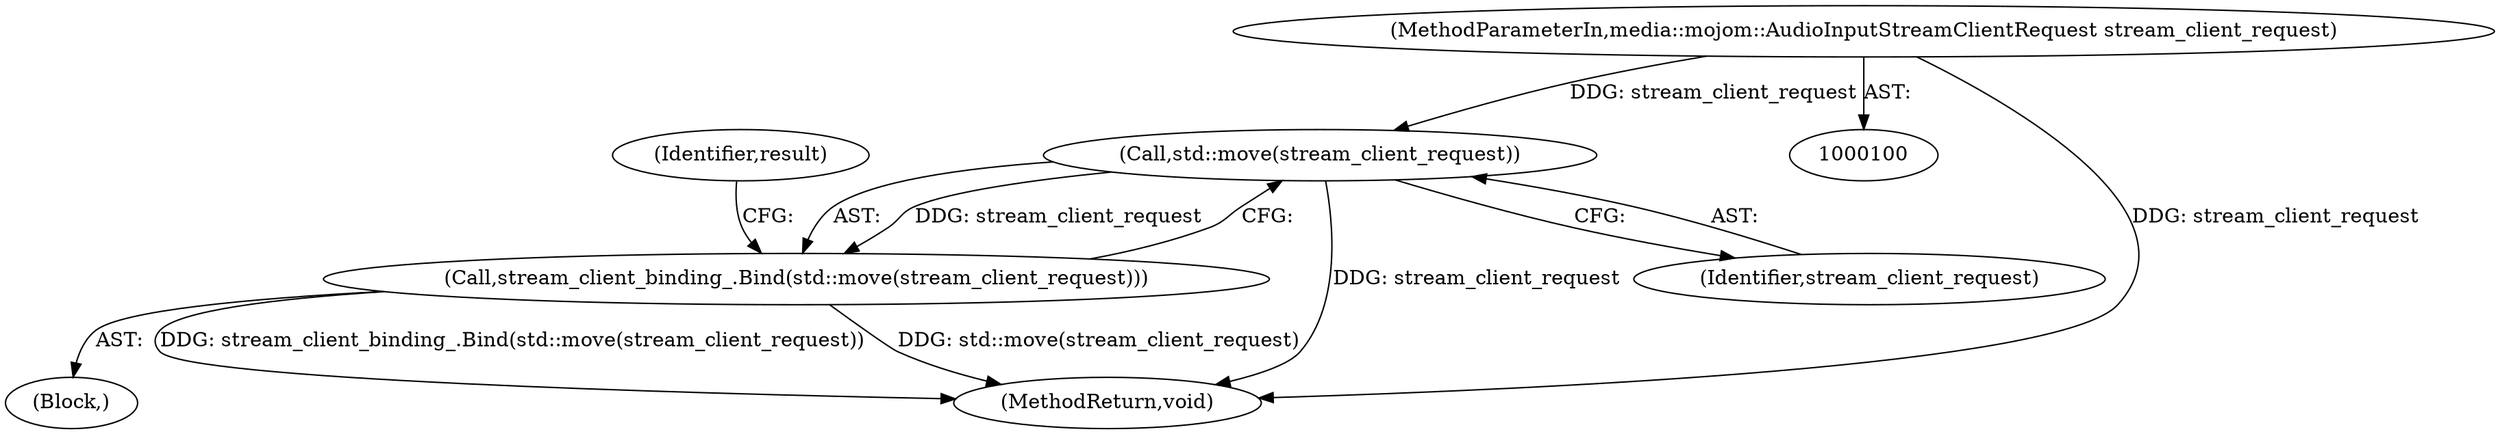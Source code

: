 digraph "0_Chrome_673ce95d481ea9368c4d4d43ac756ba1d6d9e608_12@API" {
"1000126" [label="(Call,std::move(stream_client_request))"];
"1000102" [label="(MethodParameterIn,media::mojom::AudioInputStreamClientRequest stream_client_request)"];
"1000125" [label="(Call,stream_client_binding_.Bind(std::move(stream_client_request)))"];
"1000125" [label="(Call,stream_client_binding_.Bind(std::move(stream_client_request)))"];
"1000127" [label="(Identifier,stream_client_request)"];
"1000126" [label="(Call,std::move(stream_client_request))"];
"1000102" [label="(MethodParameterIn,media::mojom::AudioInputStreamClientRequest stream_client_request)"];
"1000162" [label="(MethodReturn,void)"];
"1000106" [label="(Block,)"];
"1000131" [label="(Identifier,result)"];
"1000126" -> "1000125"  [label="AST: "];
"1000126" -> "1000127"  [label="CFG: "];
"1000127" -> "1000126"  [label="AST: "];
"1000125" -> "1000126"  [label="CFG: "];
"1000126" -> "1000162"  [label="DDG: stream_client_request"];
"1000126" -> "1000125"  [label="DDG: stream_client_request"];
"1000102" -> "1000126"  [label="DDG: stream_client_request"];
"1000102" -> "1000100"  [label="AST: "];
"1000102" -> "1000162"  [label="DDG: stream_client_request"];
"1000125" -> "1000106"  [label="AST: "];
"1000131" -> "1000125"  [label="CFG: "];
"1000125" -> "1000162"  [label="DDG: stream_client_binding_.Bind(std::move(stream_client_request))"];
"1000125" -> "1000162"  [label="DDG: std::move(stream_client_request)"];
}
